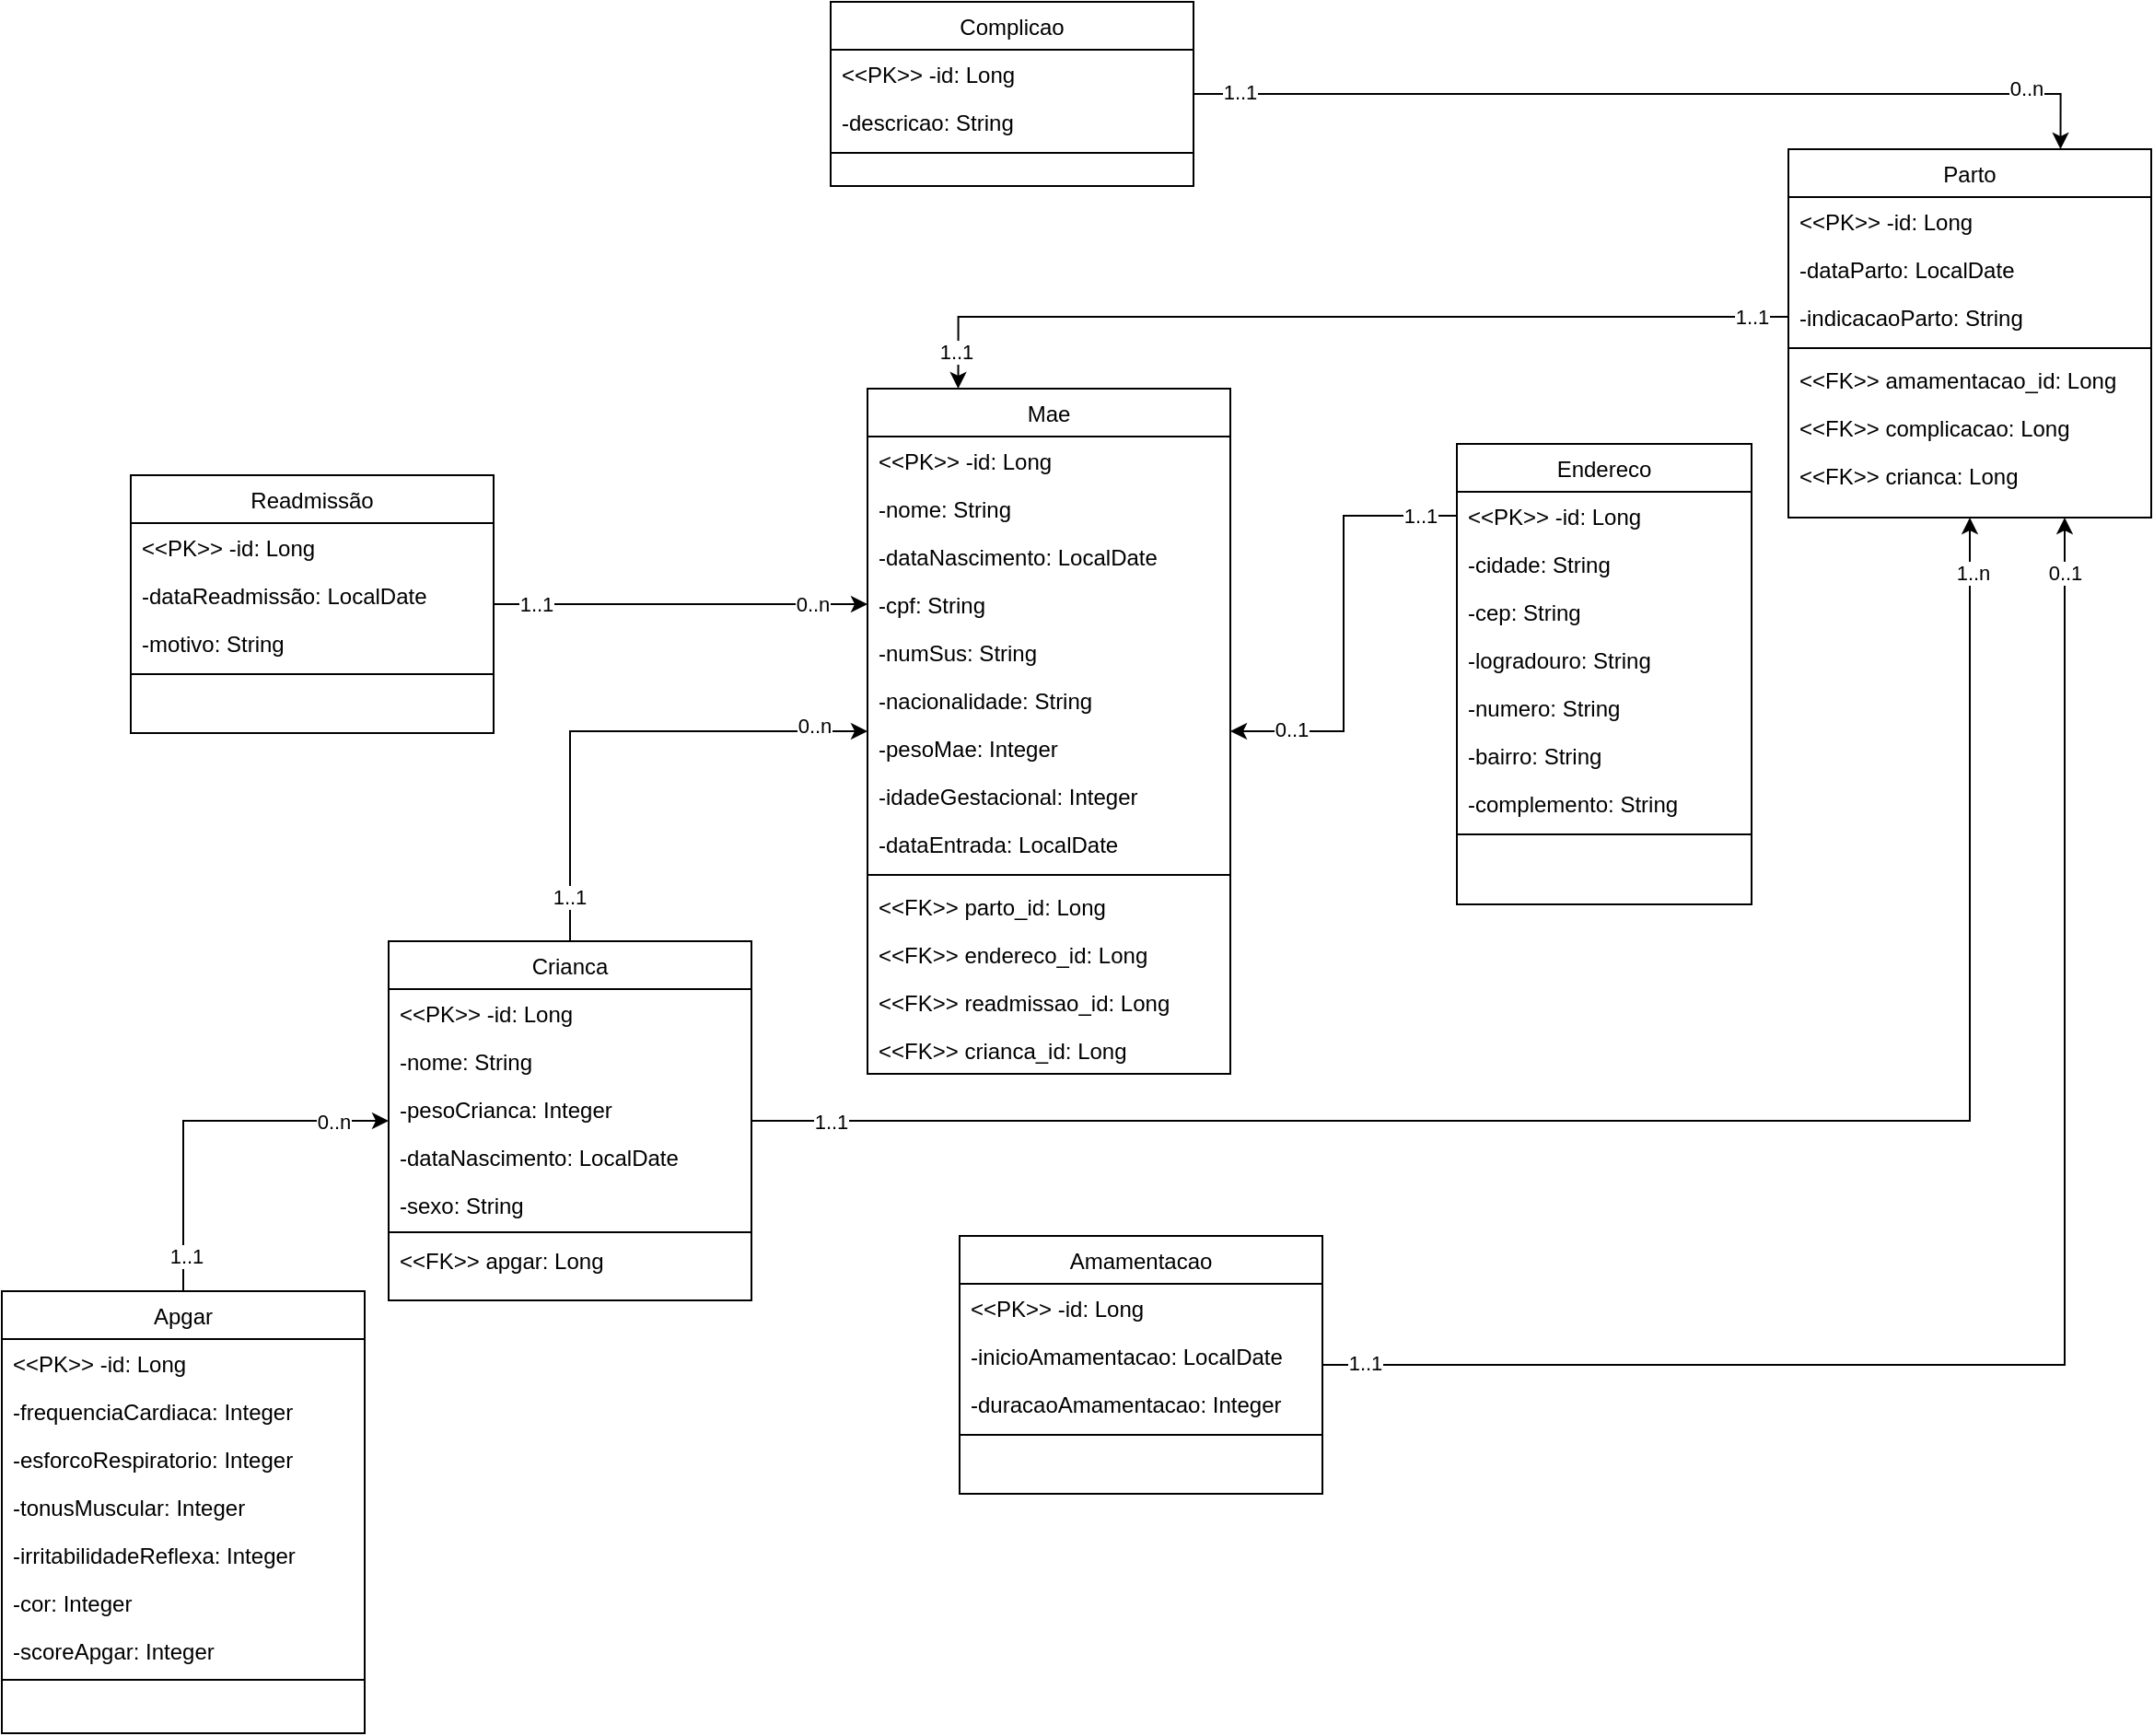<mxfile version="24.7.7">
  <diagram id="C5RBs43oDa-KdzZeNtuy" name="Page-1">
    <mxGraphModel dx="1707" dy="481" grid="1" gridSize="10" guides="1" tooltips="1" connect="1" arrows="1" fold="1" page="1" pageScale="1" pageWidth="827" pageHeight="1169" math="0" shadow="0">
      <root>
        <mxCell id="WIyWlLk6GJQsqaUBKTNV-0" />
        <mxCell id="WIyWlLk6GJQsqaUBKTNV-1" parent="WIyWlLk6GJQsqaUBKTNV-0" />
        <mxCell id="Gg4ihTe-zLHmoB19RcCo-24" style="edgeStyle=orthogonalEdgeStyle;rounded=0;orthogonalLoop=1;jettySize=auto;html=1;entryX=0.5;entryY=0;entryDx=0;entryDy=0;endArrow=none;endFill=0;startArrow=classic;startFill=1;" parent="WIyWlLk6GJQsqaUBKTNV-1" source="QNVyYZ68Ig6UdcTOOayE-23" target="QNVyYZ68Ig6UdcTOOayE-223" edge="1">
          <mxGeometry relative="1" as="geometry" />
        </mxCell>
        <mxCell id="Gg4ihTe-zLHmoB19RcCo-25" value="1..1" style="edgeLabel;html=1;align=center;verticalAlign=middle;resizable=0;points=[];" parent="Gg4ihTe-zLHmoB19RcCo-24" vertex="1" connectable="0">
          <mxGeometry x="0.824" y="-1" relative="1" as="geometry">
            <mxPoint as="offset" />
          </mxGeometry>
        </mxCell>
        <mxCell id="Gg4ihTe-zLHmoB19RcCo-26" value="0..n" style="edgeLabel;html=1;align=center;verticalAlign=middle;resizable=0;points=[];" parent="Gg4ihTe-zLHmoB19RcCo-24" vertex="1" connectable="0">
          <mxGeometry x="-0.828" y="1" relative="1" as="geometry">
            <mxPoint x="-6" y="-4" as="offset" />
          </mxGeometry>
        </mxCell>
        <mxCell id="QNVyYZ68Ig6UdcTOOayE-23" value="Mae" style="swimlane;fontStyle=0;align=center;verticalAlign=top;childLayout=stackLayout;horizontal=1;startSize=26;horizontalStack=0;resizeParent=1;resizeLast=0;collapsible=1;marginBottom=0;rounded=0;shadow=0;strokeWidth=1;" parent="WIyWlLk6GJQsqaUBKTNV-1" vertex="1">
          <mxGeometry x="-320" y="350" width="197" height="372" as="geometry">
            <mxRectangle x="550" y="140" width="160" height="26" as="alternateBounds" />
          </mxGeometry>
        </mxCell>
        <mxCell id="QNVyYZ68Ig6UdcTOOayE-24" value="&lt;&lt;PK&gt;&gt; -id: Long   " style="text;align=left;verticalAlign=top;spacingLeft=4;spacingRight=4;overflow=hidden;rotatable=0;points=[[0,0.5],[1,0.5]];portConstraint=eastwest;" parent="QNVyYZ68Ig6UdcTOOayE-23" vertex="1">
          <mxGeometry y="26" width="197" height="26" as="geometry" />
        </mxCell>
        <mxCell id="QNVyYZ68Ig6UdcTOOayE-25" value="-nome: String" style="text;align=left;verticalAlign=top;spacingLeft=4;spacingRight=4;overflow=hidden;rotatable=0;points=[[0,0.5],[1,0.5]];portConstraint=eastwest;rounded=0;shadow=0;html=0;" parent="QNVyYZ68Ig6UdcTOOayE-23" vertex="1">
          <mxGeometry y="52" width="197" height="26" as="geometry" />
        </mxCell>
        <mxCell id="QNVyYZ68Ig6UdcTOOayE-26" value="-dataNascimento: LocalDate" style="text;align=left;verticalAlign=top;spacingLeft=4;spacingRight=4;overflow=hidden;rotatable=0;points=[[0,0.5],[1,0.5]];portConstraint=eastwest;rounded=0;shadow=0;html=0;" parent="QNVyYZ68Ig6UdcTOOayE-23" vertex="1">
          <mxGeometry y="78" width="197" height="26" as="geometry" />
        </mxCell>
        <mxCell id="QNVyYZ68Ig6UdcTOOayE-167" value="-cpf: String" style="text;align=left;verticalAlign=top;spacingLeft=4;spacingRight=4;overflow=hidden;rotatable=0;points=[[0,0.5],[1,0.5]];portConstraint=eastwest;rounded=0;shadow=0;html=0;" parent="QNVyYZ68Ig6UdcTOOayE-23" vertex="1">
          <mxGeometry y="104" width="197" height="26" as="geometry" />
        </mxCell>
        <mxCell id="QNVyYZ68Ig6UdcTOOayE-168" value="-numSus: String" style="text;align=left;verticalAlign=top;spacingLeft=4;spacingRight=4;overflow=hidden;rotatable=0;points=[[0,0.5],[1,0.5]];portConstraint=eastwest;rounded=0;shadow=0;html=0;" parent="QNVyYZ68Ig6UdcTOOayE-23" vertex="1">
          <mxGeometry y="130" width="197" height="26" as="geometry" />
        </mxCell>
        <mxCell id="QNVyYZ68Ig6UdcTOOayE-221" value="-nacionalidade: String" style="text;align=left;verticalAlign=top;spacingLeft=4;spacingRight=4;overflow=hidden;rotatable=0;points=[[0,0.5],[1,0.5]];portConstraint=eastwest;rounded=0;shadow=0;html=0;" parent="QNVyYZ68Ig6UdcTOOayE-23" vertex="1">
          <mxGeometry y="156" width="197" height="26" as="geometry" />
        </mxCell>
        <mxCell id="QNVyYZ68Ig6UdcTOOayE-228" value="-pesoMae: Integer" style="text;align=left;verticalAlign=top;spacingLeft=4;spacingRight=4;overflow=hidden;rotatable=0;points=[[0,0.5],[1,0.5]];portConstraint=eastwest;rounded=0;shadow=0;html=0;" parent="QNVyYZ68Ig6UdcTOOayE-23" vertex="1">
          <mxGeometry y="182" width="197" height="26" as="geometry" />
        </mxCell>
        <mxCell id="QNVyYZ68Ig6UdcTOOayE-238" value="-idadeGestacional: Integer" style="text;align=left;verticalAlign=top;spacingLeft=4;spacingRight=4;overflow=hidden;rotatable=0;points=[[0,0.5],[1,0.5]];portConstraint=eastwest;rounded=0;shadow=0;html=0;" parent="QNVyYZ68Ig6UdcTOOayE-23" vertex="1">
          <mxGeometry y="208" width="197" height="26" as="geometry" />
        </mxCell>
        <mxCell id="QNVyYZ68Ig6UdcTOOayE-222" value="-dataEntrada: LocalDate" style="text;align=left;verticalAlign=top;spacingLeft=4;spacingRight=4;overflow=hidden;rotatable=0;points=[[0,0.5],[1,0.5]];portConstraint=eastwest;rounded=0;shadow=0;html=0;" parent="QNVyYZ68Ig6UdcTOOayE-23" vertex="1">
          <mxGeometry y="234" width="197" height="26" as="geometry" />
        </mxCell>
        <mxCell id="QNVyYZ68Ig6UdcTOOayE-34" value="" style="line;strokeWidth=1;fillColor=none;align=left;verticalAlign=middle;spacingTop=-1;spacingLeft=3;spacingRight=3;rotatable=0;labelPosition=right;points=[];portConstraint=eastwest;strokeColor=inherit;" parent="QNVyYZ68Ig6UdcTOOayE-23" vertex="1">
          <mxGeometry y="260" width="197" height="8" as="geometry" />
        </mxCell>
        <mxCell id="QNVyYZ68Ig6UdcTOOayE-183" value="&amp;lt;&amp;lt;FK&amp;gt;&amp;gt; parto_id: Long" style="text;strokeColor=none;fillColor=none;align=left;verticalAlign=top;spacingLeft=4;spacingRight=4;overflow=hidden;rotatable=0;points=[[0,0.5],[1,0.5]];portConstraint=eastwest;whiteSpace=wrap;html=1;" parent="QNVyYZ68Ig6UdcTOOayE-23" vertex="1">
          <mxGeometry y="268" width="197" height="26" as="geometry" />
        </mxCell>
        <mxCell id="QNVyYZ68Ig6UdcTOOayE-35" value="&amp;lt;&amp;lt;FK&amp;gt;&amp;gt; endereco_id: Long" style="text;strokeColor=none;fillColor=none;align=left;verticalAlign=top;spacingLeft=4;spacingRight=4;overflow=hidden;rotatable=0;points=[[0,0.5],[1,0.5]];portConstraint=eastwest;whiteSpace=wrap;html=1;" parent="QNVyYZ68Ig6UdcTOOayE-23" vertex="1">
          <mxGeometry y="294" width="197" height="26" as="geometry" />
        </mxCell>
        <mxCell id="QNVyYZ68Ig6UdcTOOayE-217" value="&amp;lt;&amp;lt;FK&amp;gt;&amp;gt; readmissao_id&lt;span style=&quot;background-color: initial;&quot;&gt;: Long&lt;/span&gt;" style="text;strokeColor=none;fillColor=none;align=left;verticalAlign=top;spacingLeft=4;spacingRight=4;overflow=hidden;rotatable=0;points=[[0,0.5],[1,0.5]];portConstraint=eastwest;whiteSpace=wrap;html=1;" parent="QNVyYZ68Ig6UdcTOOayE-23" vertex="1">
          <mxGeometry y="320" width="197" height="26" as="geometry" />
        </mxCell>
        <mxCell id="Gg4ihTe-zLHmoB19RcCo-32" value="&amp;lt;&amp;lt;FK&amp;gt;&amp;gt; crianca_id&lt;span style=&quot;background-color: initial;&quot;&gt;: Long&lt;/span&gt;" style="text;strokeColor=none;fillColor=none;align=left;verticalAlign=top;spacingLeft=4;spacingRight=4;overflow=hidden;rotatable=0;points=[[0,0.5],[1,0.5]];portConstraint=eastwest;whiteSpace=wrap;html=1;" parent="QNVyYZ68Ig6UdcTOOayE-23" vertex="1">
          <mxGeometry y="346" width="197" height="26" as="geometry" />
        </mxCell>
        <mxCell id="QNVyYZ68Ig6UdcTOOayE-137" value="Endereco" style="swimlane;fontStyle=0;align=center;verticalAlign=top;childLayout=stackLayout;horizontal=1;startSize=26;horizontalStack=0;resizeParent=1;resizeLast=0;collapsible=1;marginBottom=0;rounded=0;shadow=0;strokeWidth=1;" parent="WIyWlLk6GJQsqaUBKTNV-1" vertex="1">
          <mxGeometry y="380" width="160" height="250" as="geometry">
            <mxRectangle x="550" y="140" width="160" height="26" as="alternateBounds" />
          </mxGeometry>
        </mxCell>
        <mxCell id="QNVyYZ68Ig6UdcTOOayE-138" value="&lt;&lt;PK&gt;&gt; -id: Long   " style="text;align=left;verticalAlign=top;spacingLeft=4;spacingRight=4;overflow=hidden;rotatable=0;points=[[0,0.5],[1,0.5]];portConstraint=eastwest;" parent="QNVyYZ68Ig6UdcTOOayE-137" vertex="1">
          <mxGeometry y="26" width="160" height="26" as="geometry" />
        </mxCell>
        <mxCell id="QNVyYZ68Ig6UdcTOOayE-139" value="-cidade: String" style="text;align=left;verticalAlign=top;spacingLeft=4;spacingRight=4;overflow=hidden;rotatable=0;points=[[0,0.5],[1,0.5]];portConstraint=eastwest;rounded=0;shadow=0;html=0;" parent="QNVyYZ68Ig6UdcTOOayE-137" vertex="1">
          <mxGeometry y="52" width="160" height="26" as="geometry" />
        </mxCell>
        <mxCell id="QNVyYZ68Ig6UdcTOOayE-140" value="-cep: String" style="text;align=left;verticalAlign=top;spacingLeft=4;spacingRight=4;overflow=hidden;rotatable=0;points=[[0,0.5],[1,0.5]];portConstraint=eastwest;rounded=0;shadow=0;html=0;" parent="QNVyYZ68Ig6UdcTOOayE-137" vertex="1">
          <mxGeometry y="78" width="160" height="26" as="geometry" />
        </mxCell>
        <mxCell id="QNVyYZ68Ig6UdcTOOayE-141" value="-logradouro: String" style="text;align=left;verticalAlign=top;spacingLeft=4;spacingRight=4;overflow=hidden;rotatable=0;points=[[0,0.5],[1,0.5]];portConstraint=eastwest;rounded=0;shadow=0;html=0;" parent="QNVyYZ68Ig6UdcTOOayE-137" vertex="1">
          <mxGeometry y="104" width="160" height="26" as="geometry" />
        </mxCell>
        <mxCell id="QNVyYZ68Ig6UdcTOOayE-142" value="-numero: String" style="text;align=left;verticalAlign=top;spacingLeft=4;spacingRight=4;overflow=hidden;rotatable=0;points=[[0,0.5],[1,0.5]];portConstraint=eastwest;rounded=0;shadow=0;html=0;" parent="QNVyYZ68Ig6UdcTOOayE-137" vertex="1">
          <mxGeometry y="130" width="160" height="26" as="geometry" />
        </mxCell>
        <mxCell id="CHmqwi5IobAQojxK4boh-0" value="-bairro: String" style="text;align=left;verticalAlign=top;spacingLeft=4;spacingRight=4;overflow=hidden;rotatable=0;points=[[0,0.5],[1,0.5]];portConstraint=eastwest;rounded=0;shadow=0;html=0;" parent="QNVyYZ68Ig6UdcTOOayE-137" vertex="1">
          <mxGeometry y="156" width="160" height="26" as="geometry" />
        </mxCell>
        <mxCell id="QNVyYZ68Ig6UdcTOOayE-143" value="-complemento: String&#xa;" style="text;align=left;verticalAlign=top;spacingLeft=4;spacingRight=4;overflow=hidden;rotatable=0;points=[[0,0.5],[1,0.5]];portConstraint=eastwest;rounded=0;shadow=0;html=0;" parent="QNVyYZ68Ig6UdcTOOayE-137" vertex="1">
          <mxGeometry y="182" width="160" height="26" as="geometry" />
        </mxCell>
        <mxCell id="QNVyYZ68Ig6UdcTOOayE-148" value="" style="line;strokeWidth=1;fillColor=none;align=left;verticalAlign=middle;spacingTop=-1;spacingLeft=3;spacingRight=3;rotatable=0;labelPosition=right;points=[];portConstraint=eastwest;strokeColor=inherit;" parent="QNVyYZ68Ig6UdcTOOayE-137" vertex="1">
          <mxGeometry y="208" width="160" height="8" as="geometry" />
        </mxCell>
        <mxCell id="QNVyYZ68Ig6UdcTOOayE-144" style="edgeStyle=orthogonalEdgeStyle;rounded=0;orthogonalLoop=1;jettySize=auto;html=1;exitX=0;exitY=0.5;exitDx=0;exitDy=0;" parent="WIyWlLk6GJQsqaUBKTNV-1" source="QNVyYZ68Ig6UdcTOOayE-138" target="QNVyYZ68Ig6UdcTOOayE-23" edge="1">
          <mxGeometry relative="1" as="geometry">
            <mxPoint x="610" y="646.5" as="targetPoint" />
            <mxPoint x="663" y="391.5" as="sourcePoint" />
          </mxGeometry>
        </mxCell>
        <mxCell id="QNVyYZ68Ig6UdcTOOayE-145" value="1..1" style="edgeLabel;html=1;align=center;verticalAlign=middle;resizable=0;points=[];" parent="QNVyYZ68Ig6UdcTOOayE-144" vertex="1" connectable="0">
          <mxGeometry x="-0.91" relative="1" as="geometry">
            <mxPoint x="-9" as="offset" />
          </mxGeometry>
        </mxCell>
        <mxCell id="QNVyYZ68Ig6UdcTOOayE-146" value="0..1" style="edgeLabel;html=1;align=center;verticalAlign=middle;resizable=0;points=[];" parent="QNVyYZ68Ig6UdcTOOayE-144" vertex="1" connectable="0">
          <mxGeometry x="0.868" y="-1" relative="1" as="geometry">
            <mxPoint x="17" as="offset" />
          </mxGeometry>
        </mxCell>
        <mxCell id="QNVyYZ68Ig6UdcTOOayE-169" value="Parto" style="swimlane;fontStyle=0;align=center;verticalAlign=top;childLayout=stackLayout;horizontal=1;startSize=26;horizontalStack=0;resizeParent=1;resizeLast=0;collapsible=1;marginBottom=0;rounded=0;shadow=0;strokeWidth=1;" parent="WIyWlLk6GJQsqaUBKTNV-1" vertex="1">
          <mxGeometry x="180" y="220" width="197" height="200" as="geometry">
            <mxRectangle x="550" y="140" width="160" height="26" as="alternateBounds" />
          </mxGeometry>
        </mxCell>
        <mxCell id="QNVyYZ68Ig6UdcTOOayE-170" value="&lt;&lt;PK&gt;&gt; -id: Long   " style="text;align=left;verticalAlign=top;spacingLeft=4;spacingRight=4;overflow=hidden;rotatable=0;points=[[0,0.5],[1,0.5]];portConstraint=eastwest;" parent="QNVyYZ68Ig6UdcTOOayE-169" vertex="1">
          <mxGeometry y="26" width="197" height="26" as="geometry" />
        </mxCell>
        <mxCell id="QNVyYZ68Ig6UdcTOOayE-171" value="-dataParto: LocalDate" style="text;align=left;verticalAlign=top;spacingLeft=4;spacingRight=4;overflow=hidden;rotatable=0;points=[[0,0.5],[1,0.5]];portConstraint=eastwest;rounded=0;shadow=0;html=0;" parent="QNVyYZ68Ig6UdcTOOayE-169" vertex="1">
          <mxGeometry y="52" width="197" height="26" as="geometry" />
        </mxCell>
        <mxCell id="QNVyYZ68Ig6UdcTOOayE-176" value="-indicacaoParto: String" style="text;align=left;verticalAlign=top;spacingLeft=4;spacingRight=4;overflow=hidden;rotatable=0;points=[[0,0.5],[1,0.5]];portConstraint=eastwest;rounded=0;shadow=0;html=0;" parent="QNVyYZ68Ig6UdcTOOayE-169" vertex="1">
          <mxGeometry y="78" width="197" height="26" as="geometry" />
        </mxCell>
        <mxCell id="QNVyYZ68Ig6UdcTOOayE-178" value="" style="line;strokeWidth=1;fillColor=none;align=left;verticalAlign=middle;spacingTop=-1;spacingLeft=3;spacingRight=3;rotatable=0;labelPosition=right;points=[];portConstraint=eastwest;strokeColor=inherit;" parent="QNVyYZ68Ig6UdcTOOayE-169" vertex="1">
          <mxGeometry y="104" width="197" height="8" as="geometry" />
        </mxCell>
        <mxCell id="QNVyYZ68Ig6UdcTOOayE-207" value="&amp;lt;&amp;lt;FK&amp;gt;&amp;gt; amamentacao_id&lt;span style=&quot;background-color: initial;&quot;&gt;: Long&lt;/span&gt;" style="text;strokeColor=none;fillColor=none;align=left;verticalAlign=top;spacingLeft=4;spacingRight=4;overflow=hidden;rotatable=0;points=[[0,0.5],[1,0.5]];portConstraint=eastwest;whiteSpace=wrap;html=1;" parent="QNVyYZ68Ig6UdcTOOayE-169" vertex="1">
          <mxGeometry y="112" width="197" height="26" as="geometry" />
        </mxCell>
        <mxCell id="QNVyYZ68Ig6UdcTOOayE-191" value="&amp;lt;&amp;lt;FK&amp;gt;&amp;gt; complicacao&lt;span style=&quot;background-color: initial;&quot;&gt;: Long&lt;/span&gt;" style="text;strokeColor=none;fillColor=none;align=left;verticalAlign=top;spacingLeft=4;spacingRight=4;overflow=hidden;rotatable=0;points=[[0,0.5],[1,0.5]];portConstraint=eastwest;whiteSpace=wrap;html=1;" parent="QNVyYZ68Ig6UdcTOOayE-169" vertex="1">
          <mxGeometry y="138" width="197" height="26" as="geometry" />
        </mxCell>
        <mxCell id="Gg4ihTe-zLHmoB19RcCo-37" value="&amp;lt;&amp;lt;FK&amp;gt;&amp;gt; crianca&lt;span style=&quot;background-color: initial;&quot;&gt;: Long&lt;/span&gt;" style="text;strokeColor=none;fillColor=none;align=left;verticalAlign=top;spacingLeft=4;spacingRight=4;overflow=hidden;rotatable=0;points=[[0,0.5],[1,0.5]];portConstraint=eastwest;whiteSpace=wrap;html=1;" parent="QNVyYZ68Ig6UdcTOOayE-169" vertex="1">
          <mxGeometry y="164" width="197" height="26" as="geometry" />
        </mxCell>
        <mxCell id="QNVyYZ68Ig6UdcTOOayE-180" style="edgeStyle=orthogonalEdgeStyle;rounded=0;orthogonalLoop=1;jettySize=auto;html=1;entryX=0.25;entryY=0;entryDx=0;entryDy=0;" parent="WIyWlLk6GJQsqaUBKTNV-1" source="QNVyYZ68Ig6UdcTOOayE-176" target="QNVyYZ68Ig6UdcTOOayE-23" edge="1">
          <mxGeometry relative="1" as="geometry" />
        </mxCell>
        <mxCell id="QNVyYZ68Ig6UdcTOOayE-181" value="1..1" style="edgeLabel;html=1;align=center;verticalAlign=middle;resizable=0;points=[];" parent="QNVyYZ68Ig6UdcTOOayE-180" vertex="1" connectable="0">
          <mxGeometry relative="1" as="geometry">
            <mxPoint x="225" as="offset" />
          </mxGeometry>
        </mxCell>
        <mxCell id="QNVyYZ68Ig6UdcTOOayE-182" value="1..1" style="edgeLabel;html=1;align=center;verticalAlign=middle;resizable=0;points=[];" parent="QNVyYZ68Ig6UdcTOOayE-180" vertex="1" connectable="0">
          <mxGeometry x="0.835" y="4" relative="1" as="geometry">
            <mxPoint x="-3" y="15" as="offset" />
          </mxGeometry>
        </mxCell>
        <mxCell id="Gg4ihTe-zLHmoB19RcCo-34" style="edgeStyle=orthogonalEdgeStyle;rounded=0;orthogonalLoop=1;jettySize=auto;html=1;entryX=0.75;entryY=0;entryDx=0;entryDy=0;" parent="WIyWlLk6GJQsqaUBKTNV-1" source="QNVyYZ68Ig6UdcTOOayE-184" target="QNVyYZ68Ig6UdcTOOayE-169" edge="1">
          <mxGeometry relative="1" as="geometry" />
        </mxCell>
        <mxCell id="Gg4ihTe-zLHmoB19RcCo-35" value="1..1" style="edgeLabel;html=1;align=center;verticalAlign=middle;resizable=0;points=[];" parent="Gg4ihTe-zLHmoB19RcCo-34" vertex="1" connectable="0">
          <mxGeometry x="-0.691" y="1" relative="1" as="geometry">
            <mxPoint x="-53" as="offset" />
          </mxGeometry>
        </mxCell>
        <mxCell id="Gg4ihTe-zLHmoB19RcCo-36" value="0..n" style="edgeLabel;html=1;align=center;verticalAlign=middle;resizable=0;points=[];" parent="Gg4ihTe-zLHmoB19RcCo-34" vertex="1" connectable="0">
          <mxGeometry x="0.759" y="3" relative="1" as="geometry">
            <mxPoint x="11" as="offset" />
          </mxGeometry>
        </mxCell>
        <mxCell id="QNVyYZ68Ig6UdcTOOayE-184" value="Complicao" style="swimlane;fontStyle=0;align=center;verticalAlign=top;childLayout=stackLayout;horizontal=1;startSize=26;horizontalStack=0;resizeParent=1;resizeLast=0;collapsible=1;marginBottom=0;rounded=0;shadow=0;strokeWidth=1;" parent="WIyWlLk6GJQsqaUBKTNV-1" vertex="1">
          <mxGeometry x="-340" y="140" width="197" height="100" as="geometry">
            <mxRectangle x="550" y="140" width="160" height="26" as="alternateBounds" />
          </mxGeometry>
        </mxCell>
        <mxCell id="QNVyYZ68Ig6UdcTOOayE-185" value="&lt;&lt;PK&gt;&gt; -id: Long   " style="text;align=left;verticalAlign=top;spacingLeft=4;spacingRight=4;overflow=hidden;rotatable=0;points=[[0,0.5],[1,0.5]];portConstraint=eastwest;" parent="QNVyYZ68Ig6UdcTOOayE-184" vertex="1">
          <mxGeometry y="26" width="197" height="26" as="geometry" />
        </mxCell>
        <mxCell id="QNVyYZ68Ig6UdcTOOayE-188" value="-descricao: String" style="text;align=left;verticalAlign=top;spacingLeft=4;spacingRight=4;overflow=hidden;rotatable=0;points=[[0,0.5],[1,0.5]];portConstraint=eastwest;rounded=0;shadow=0;html=0;" parent="QNVyYZ68Ig6UdcTOOayE-184" vertex="1">
          <mxGeometry y="52" width="197" height="26" as="geometry" />
        </mxCell>
        <mxCell id="QNVyYZ68Ig6UdcTOOayE-190" value="" style="line;strokeWidth=1;fillColor=none;align=left;verticalAlign=middle;spacingTop=-1;spacingLeft=3;spacingRight=3;rotatable=0;labelPosition=right;points=[];portConstraint=eastwest;strokeColor=inherit;" parent="QNVyYZ68Ig6UdcTOOayE-184" vertex="1">
          <mxGeometry y="78" width="197" height="8" as="geometry" />
        </mxCell>
        <mxCell id="Gg4ihTe-zLHmoB19RcCo-21" style="edgeStyle=orthogonalEdgeStyle;rounded=0;orthogonalLoop=1;jettySize=auto;html=1;" parent="WIyWlLk6GJQsqaUBKTNV-1" source="QNVyYZ68Ig6UdcTOOayE-203" target="QNVyYZ68Ig6UdcTOOayE-169" edge="1">
          <mxGeometry relative="1" as="geometry">
            <Array as="points">
              <mxPoint x="330" y="880" />
            </Array>
          </mxGeometry>
        </mxCell>
        <mxCell id="Gg4ihTe-zLHmoB19RcCo-22" value="0..1" style="edgeLabel;html=1;align=center;verticalAlign=middle;resizable=0;points=[];" parent="Gg4ihTe-zLHmoB19RcCo-21" vertex="1" connectable="0">
          <mxGeometry x="0.706" y="2" relative="1" as="geometry">
            <mxPoint x="2" y="-97" as="offset" />
          </mxGeometry>
        </mxCell>
        <mxCell id="Gg4ihTe-zLHmoB19RcCo-23" value="1..1" style="edgeLabel;html=1;align=center;verticalAlign=middle;resizable=0;points=[];" parent="Gg4ihTe-zLHmoB19RcCo-21" vertex="1" connectable="0">
          <mxGeometry x="-0.776" y="1" relative="1" as="geometry">
            <mxPoint x="-74" as="offset" />
          </mxGeometry>
        </mxCell>
        <mxCell id="QNVyYZ68Ig6UdcTOOayE-203" value="Amamentacao" style="swimlane;fontStyle=0;align=center;verticalAlign=top;childLayout=stackLayout;horizontal=1;startSize=26;horizontalStack=0;resizeParent=1;resizeLast=0;collapsible=1;marginBottom=0;rounded=0;shadow=0;strokeWidth=1;" parent="WIyWlLk6GJQsqaUBKTNV-1" vertex="1">
          <mxGeometry x="-270" y="810" width="197" height="140" as="geometry">
            <mxRectangle x="550" y="140" width="160" height="26" as="alternateBounds" />
          </mxGeometry>
        </mxCell>
        <mxCell id="QNVyYZ68Ig6UdcTOOayE-204" value="&lt;&lt;PK&gt;&gt; -id: Long   " style="text;align=left;verticalAlign=top;spacingLeft=4;spacingRight=4;overflow=hidden;rotatable=0;points=[[0,0.5],[1,0.5]];portConstraint=eastwest;" parent="QNVyYZ68Ig6UdcTOOayE-203" vertex="1">
          <mxGeometry y="26" width="197" height="26" as="geometry" />
        </mxCell>
        <mxCell id="QNVyYZ68Ig6UdcTOOayE-205" value="-inicioAmamentacao: LocalDate" style="text;align=left;verticalAlign=top;spacingLeft=4;spacingRight=4;overflow=hidden;rotatable=0;points=[[0,0.5],[1,0.5]];portConstraint=eastwest;rounded=0;shadow=0;html=0;" parent="QNVyYZ68Ig6UdcTOOayE-203" vertex="1">
          <mxGeometry y="52" width="197" height="26" as="geometry" />
        </mxCell>
        <mxCell id="QNVyYZ68Ig6UdcTOOayE-208" value="-duracaoAmamentacao: Integer" style="text;align=left;verticalAlign=top;spacingLeft=4;spacingRight=4;overflow=hidden;rotatable=0;points=[[0,0.5],[1,0.5]];portConstraint=eastwest;rounded=0;shadow=0;html=0;" parent="QNVyYZ68Ig6UdcTOOayE-203" vertex="1">
          <mxGeometry y="78" width="197" height="26" as="geometry" />
        </mxCell>
        <mxCell id="QNVyYZ68Ig6UdcTOOayE-206" value="" style="line;strokeWidth=1;fillColor=none;align=left;verticalAlign=middle;spacingTop=-1;spacingLeft=3;spacingRight=3;rotatable=0;labelPosition=right;points=[];portConstraint=eastwest;strokeColor=inherit;" parent="QNVyYZ68Ig6UdcTOOayE-203" vertex="1">
          <mxGeometry y="104" width="197" height="8" as="geometry" />
        </mxCell>
        <mxCell id="Gg4ihTe-zLHmoB19RcCo-27" style="edgeStyle=orthogonalEdgeStyle;rounded=0;orthogonalLoop=1;jettySize=auto;html=1;entryX=0;entryY=0.5;entryDx=0;entryDy=0;" parent="WIyWlLk6GJQsqaUBKTNV-1" source="QNVyYZ68Ig6UdcTOOayE-212" target="QNVyYZ68Ig6UdcTOOayE-167" edge="1">
          <mxGeometry relative="1" as="geometry" />
        </mxCell>
        <mxCell id="Gg4ihTe-zLHmoB19RcCo-29" value="1..1" style="edgeLabel;html=1;align=center;verticalAlign=middle;resizable=0;points=[];" parent="Gg4ihTe-zLHmoB19RcCo-27" vertex="1" connectable="0">
          <mxGeometry relative="1" as="geometry">
            <mxPoint x="-79" as="offset" />
          </mxGeometry>
        </mxCell>
        <mxCell id="Gg4ihTe-zLHmoB19RcCo-31" value="0..n" style="edgeLabel;html=1;align=center;verticalAlign=middle;resizable=0;points=[];" parent="Gg4ihTe-zLHmoB19RcCo-27" vertex="1" connectable="0">
          <mxGeometry relative="1" as="geometry">
            <mxPoint x="71" as="offset" />
          </mxGeometry>
        </mxCell>
        <mxCell id="QNVyYZ68Ig6UdcTOOayE-212" value="Readmissão" style="swimlane;fontStyle=0;align=center;verticalAlign=top;childLayout=stackLayout;horizontal=1;startSize=26;horizontalStack=0;resizeParent=1;resizeLast=0;collapsible=1;marginBottom=0;rounded=0;shadow=0;strokeWidth=1;" parent="WIyWlLk6GJQsqaUBKTNV-1" vertex="1">
          <mxGeometry x="-720" y="397" width="197" height="140" as="geometry">
            <mxRectangle x="550" y="140" width="160" height="26" as="alternateBounds" />
          </mxGeometry>
        </mxCell>
        <mxCell id="QNVyYZ68Ig6UdcTOOayE-213" value="&lt;&lt;PK&gt;&gt; -id: Long   " style="text;align=left;verticalAlign=top;spacingLeft=4;spacingRight=4;overflow=hidden;rotatable=0;points=[[0,0.5],[1,0.5]];portConstraint=eastwest;" parent="QNVyYZ68Ig6UdcTOOayE-212" vertex="1">
          <mxGeometry y="26" width="197" height="26" as="geometry" />
        </mxCell>
        <mxCell id="QNVyYZ68Ig6UdcTOOayE-214" value="-dataReadmissão: LocalDate" style="text;align=left;verticalAlign=top;spacingLeft=4;spacingRight=4;overflow=hidden;rotatable=0;points=[[0,0.5],[1,0.5]];portConstraint=eastwest;rounded=0;shadow=0;html=0;" parent="QNVyYZ68Ig6UdcTOOayE-212" vertex="1">
          <mxGeometry y="52" width="197" height="26" as="geometry" />
        </mxCell>
        <mxCell id="QNVyYZ68Ig6UdcTOOayE-215" value="-motivo: String" style="text;align=left;verticalAlign=top;spacingLeft=4;spacingRight=4;overflow=hidden;rotatable=0;points=[[0,0.5],[1,0.5]];portConstraint=eastwest;rounded=0;shadow=0;html=0;" parent="QNVyYZ68Ig6UdcTOOayE-212" vertex="1">
          <mxGeometry y="78" width="197" height="26" as="geometry" />
        </mxCell>
        <mxCell id="QNVyYZ68Ig6UdcTOOayE-216" value="" style="line;strokeWidth=1;fillColor=none;align=left;verticalAlign=middle;spacingTop=-1;spacingLeft=3;spacingRight=3;rotatable=0;labelPosition=right;points=[];portConstraint=eastwest;strokeColor=inherit;" parent="QNVyYZ68Ig6UdcTOOayE-212" vertex="1">
          <mxGeometry y="104" width="197" height="8" as="geometry" />
        </mxCell>
        <mxCell id="Gg4ihTe-zLHmoB19RcCo-1" style="edgeStyle=orthogonalEdgeStyle;rounded=0;orthogonalLoop=1;jettySize=auto;html=1;" parent="WIyWlLk6GJQsqaUBKTNV-1" source="QNVyYZ68Ig6UdcTOOayE-223" target="QNVyYZ68Ig6UdcTOOayE-169" edge="1">
          <mxGeometry relative="1" as="geometry" />
        </mxCell>
        <mxCell id="Gg4ihTe-zLHmoB19RcCo-3" value="1..1" style="edgeLabel;html=1;align=center;verticalAlign=middle;resizable=0;points=[];" parent="Gg4ihTe-zLHmoB19RcCo-1" vertex="1" connectable="0">
          <mxGeometry relative="1" as="geometry">
            <mxPoint x="-452" as="offset" />
          </mxGeometry>
        </mxCell>
        <mxCell id="Gg4ihTe-zLHmoB19RcCo-5" value="1..n" style="edgeLabel;html=1;align=center;verticalAlign=middle;resizable=0;points=[];" parent="Gg4ihTe-zLHmoB19RcCo-1" vertex="1" connectable="0">
          <mxGeometry x="0.699" y="-2" relative="1" as="geometry">
            <mxPoint x="-1" y="-119" as="offset" />
          </mxGeometry>
        </mxCell>
        <mxCell id="Gg4ihTe-zLHmoB19RcCo-6" style="edgeStyle=orthogonalEdgeStyle;rounded=0;orthogonalLoop=1;jettySize=auto;html=1;entryX=0.5;entryY=0;entryDx=0;entryDy=0;endArrow=none;endFill=0;startArrow=classic;startFill=1;" parent="WIyWlLk6GJQsqaUBKTNV-1" source="QNVyYZ68Ig6UdcTOOayE-223" target="QNVyYZ68Ig6UdcTOOayE-229" edge="1">
          <mxGeometry relative="1" as="geometry" />
        </mxCell>
        <mxCell id="Gg4ihTe-zLHmoB19RcCo-7" value="0..n" style="edgeLabel;html=1;align=center;verticalAlign=middle;resizable=0;points=[];" parent="Gg4ihTe-zLHmoB19RcCo-6" vertex="1" connectable="0">
          <mxGeometry relative="1" as="geometry">
            <mxPoint x="72" as="offset" />
          </mxGeometry>
        </mxCell>
        <mxCell id="Gg4ihTe-zLHmoB19RcCo-8" value="1..1" style="edgeLabel;html=1;align=center;verticalAlign=middle;resizable=0;points=[];fillOpacity=100;rotation=0;" parent="Gg4ihTe-zLHmoB19RcCo-6" vertex="1" connectable="0">
          <mxGeometry relative="1" as="geometry">
            <mxPoint x="-8" y="73" as="offset" />
          </mxGeometry>
        </mxCell>
        <mxCell id="QNVyYZ68Ig6UdcTOOayE-223" value="Crianca" style="swimlane;fontStyle=0;align=center;verticalAlign=top;childLayout=stackLayout;horizontal=1;startSize=26;horizontalStack=0;resizeParent=1;resizeLast=0;collapsible=1;marginBottom=0;rounded=0;shadow=0;strokeWidth=1;" parent="WIyWlLk6GJQsqaUBKTNV-1" vertex="1">
          <mxGeometry x="-580" y="650" width="197" height="195" as="geometry">
            <mxRectangle x="550" y="140" width="160" height="26" as="alternateBounds" />
          </mxGeometry>
        </mxCell>
        <mxCell id="QNVyYZ68Ig6UdcTOOayE-224" value="&lt;&lt;PK&gt;&gt; -id: Long   " style="text;align=left;verticalAlign=top;spacingLeft=4;spacingRight=4;overflow=hidden;rotatable=0;points=[[0,0.5],[1,0.5]];portConstraint=eastwest;" parent="QNVyYZ68Ig6UdcTOOayE-223" vertex="1">
          <mxGeometry y="26" width="197" height="26" as="geometry" />
        </mxCell>
        <mxCell id="QNVyYZ68Ig6UdcTOOayE-225" value="-nome: String" style="text;align=left;verticalAlign=top;spacingLeft=4;spacingRight=4;overflow=hidden;rotatable=0;points=[[0,0.5],[1,0.5]];portConstraint=eastwest;rounded=0;shadow=0;html=0;" parent="QNVyYZ68Ig6UdcTOOayE-223" vertex="1">
          <mxGeometry y="52" width="197" height="26" as="geometry" />
        </mxCell>
        <mxCell id="QNVyYZ68Ig6UdcTOOayE-227" value="-pesoCrianca: Integer" style="text;align=left;verticalAlign=top;spacingLeft=4;spacingRight=4;overflow=hidden;rotatable=0;points=[[0,0.5],[1,0.5]];portConstraint=eastwest;rounded=0;shadow=0;html=0;" parent="QNVyYZ68Ig6UdcTOOayE-223" vertex="1">
          <mxGeometry y="78" width="197" height="26" as="geometry" />
        </mxCell>
        <mxCell id="QNVyYZ68Ig6UdcTOOayE-172" value="-dataNascimento: LocalDate" style="text;align=left;verticalAlign=top;spacingLeft=4;spacingRight=4;overflow=hidden;rotatable=0;points=[[0,0.5],[1,0.5]];portConstraint=eastwest;rounded=0;shadow=0;html=0;" parent="QNVyYZ68Ig6UdcTOOayE-223" vertex="1">
          <mxGeometry y="104" width="197" height="26" as="geometry" />
        </mxCell>
        <mxCell id="QNVyYZ68Ig6UdcTOOayE-239" value="-sexo: String" style="text;align=left;verticalAlign=top;spacingLeft=4;spacingRight=4;overflow=hidden;rotatable=0;points=[[0,0.5],[1,0.5]];portConstraint=eastwest;rounded=0;shadow=0;html=0;" parent="QNVyYZ68Ig6UdcTOOayE-223" vertex="1">
          <mxGeometry y="130" width="197" height="26" as="geometry" />
        </mxCell>
        <mxCell id="QNVyYZ68Ig6UdcTOOayE-226" value="" style="line;strokeWidth=1;fillColor=none;align=left;verticalAlign=middle;spacingTop=-1;spacingLeft=3;spacingRight=3;rotatable=0;labelPosition=right;points=[];portConstraint=eastwest;strokeColor=inherit;" parent="QNVyYZ68Ig6UdcTOOayE-223" vertex="1">
          <mxGeometry y="156" width="197" height="4" as="geometry" />
        </mxCell>
        <mxCell id="Gg4ihTe-zLHmoB19RcCo-17" value="&amp;lt;&amp;lt;FK&amp;gt;&amp;gt; apgar&lt;span style=&quot;background-color: initial;&quot;&gt;: Long&lt;/span&gt;" style="text;strokeColor=none;fillColor=none;align=left;verticalAlign=top;spacingLeft=4;spacingRight=4;overflow=hidden;rotatable=0;points=[[0,0.5],[1,0.5]];portConstraint=eastwest;whiteSpace=wrap;html=1;" parent="QNVyYZ68Ig6UdcTOOayE-223" vertex="1">
          <mxGeometry y="160" width="197" height="26" as="geometry" />
        </mxCell>
        <mxCell id="QNVyYZ68Ig6UdcTOOayE-229" value="Apgar" style="swimlane;fontStyle=0;align=center;verticalAlign=top;childLayout=stackLayout;horizontal=1;startSize=26;horizontalStack=0;resizeParent=1;resizeLast=0;collapsible=1;marginBottom=0;rounded=0;shadow=0;strokeWidth=1;" parent="WIyWlLk6GJQsqaUBKTNV-1" vertex="1">
          <mxGeometry x="-790" y="840" width="197" height="240" as="geometry">
            <mxRectangle x="550" y="140" width="160" height="26" as="alternateBounds" />
          </mxGeometry>
        </mxCell>
        <mxCell id="QNVyYZ68Ig6UdcTOOayE-230" value="&lt;&lt;PK&gt;&gt; -id: Long   " style="text;align=left;verticalAlign=top;spacingLeft=4;spacingRight=4;overflow=hidden;rotatable=0;points=[[0,0.5],[1,0.5]];portConstraint=eastwest;" parent="QNVyYZ68Ig6UdcTOOayE-229" vertex="1">
          <mxGeometry y="26" width="197" height="26" as="geometry" />
        </mxCell>
        <mxCell id="QNVyYZ68Ig6UdcTOOayE-231" value="-frequenciaCardiaca: Integer" style="text;align=left;verticalAlign=top;spacingLeft=4;spacingRight=4;overflow=hidden;rotatable=0;points=[[0,0.5],[1,0.5]];portConstraint=eastwest;rounded=0;shadow=0;html=0;" parent="QNVyYZ68Ig6UdcTOOayE-229" vertex="1">
          <mxGeometry y="52" width="197" height="26" as="geometry" />
        </mxCell>
        <mxCell id="QNVyYZ68Ig6UdcTOOayE-232" value="-esforcoRespiratorio: Integer" style="text;align=left;verticalAlign=top;spacingLeft=4;spacingRight=4;overflow=hidden;rotatable=0;points=[[0,0.5],[1,0.5]];portConstraint=eastwest;rounded=0;shadow=0;html=0;" parent="QNVyYZ68Ig6UdcTOOayE-229" vertex="1">
          <mxGeometry y="78" width="197" height="26" as="geometry" />
        </mxCell>
        <mxCell id="QNVyYZ68Ig6UdcTOOayE-234" value="-tonusMuscular: Integer" style="text;align=left;verticalAlign=top;spacingLeft=4;spacingRight=4;overflow=hidden;rotatable=0;points=[[0,0.5],[1,0.5]];portConstraint=eastwest;rounded=0;shadow=0;html=0;" parent="QNVyYZ68Ig6UdcTOOayE-229" vertex="1">
          <mxGeometry y="104" width="197" height="26" as="geometry" />
        </mxCell>
        <mxCell id="QNVyYZ68Ig6UdcTOOayE-235" value="-irritabilidadeReflexa: Integer" style="text;align=left;verticalAlign=top;spacingLeft=4;spacingRight=4;overflow=hidden;rotatable=0;points=[[0,0.5],[1,0.5]];portConstraint=eastwest;rounded=0;shadow=0;html=0;" parent="QNVyYZ68Ig6UdcTOOayE-229" vertex="1">
          <mxGeometry y="130" width="197" height="26" as="geometry" />
        </mxCell>
        <mxCell id="QNVyYZ68Ig6UdcTOOayE-236" value="-cor: Integer" style="text;align=left;verticalAlign=top;spacingLeft=4;spacingRight=4;overflow=hidden;rotatable=0;points=[[0,0.5],[1,0.5]];portConstraint=eastwest;rounded=0;shadow=0;html=0;" parent="QNVyYZ68Ig6UdcTOOayE-229" vertex="1">
          <mxGeometry y="156" width="197" height="26" as="geometry" />
        </mxCell>
        <mxCell id="QNVyYZ68Ig6UdcTOOayE-237" value="-scoreApgar: Integer" style="text;align=left;verticalAlign=top;spacingLeft=4;spacingRight=4;overflow=hidden;rotatable=0;points=[[0,0.5],[1,0.5]];portConstraint=eastwest;rounded=0;shadow=0;html=0;" parent="QNVyYZ68Ig6UdcTOOayE-229" vertex="1">
          <mxGeometry y="182" width="197" height="26" as="geometry" />
        </mxCell>
        <mxCell id="QNVyYZ68Ig6UdcTOOayE-233" value="" style="line;strokeWidth=1;fillColor=none;align=left;verticalAlign=middle;spacingTop=-1;spacingLeft=3;spacingRight=3;rotatable=0;labelPosition=right;points=[];portConstraint=eastwest;strokeColor=inherit;" parent="QNVyYZ68Ig6UdcTOOayE-229" vertex="1">
          <mxGeometry y="208" width="197" height="6" as="geometry" />
        </mxCell>
      </root>
    </mxGraphModel>
  </diagram>
</mxfile>
